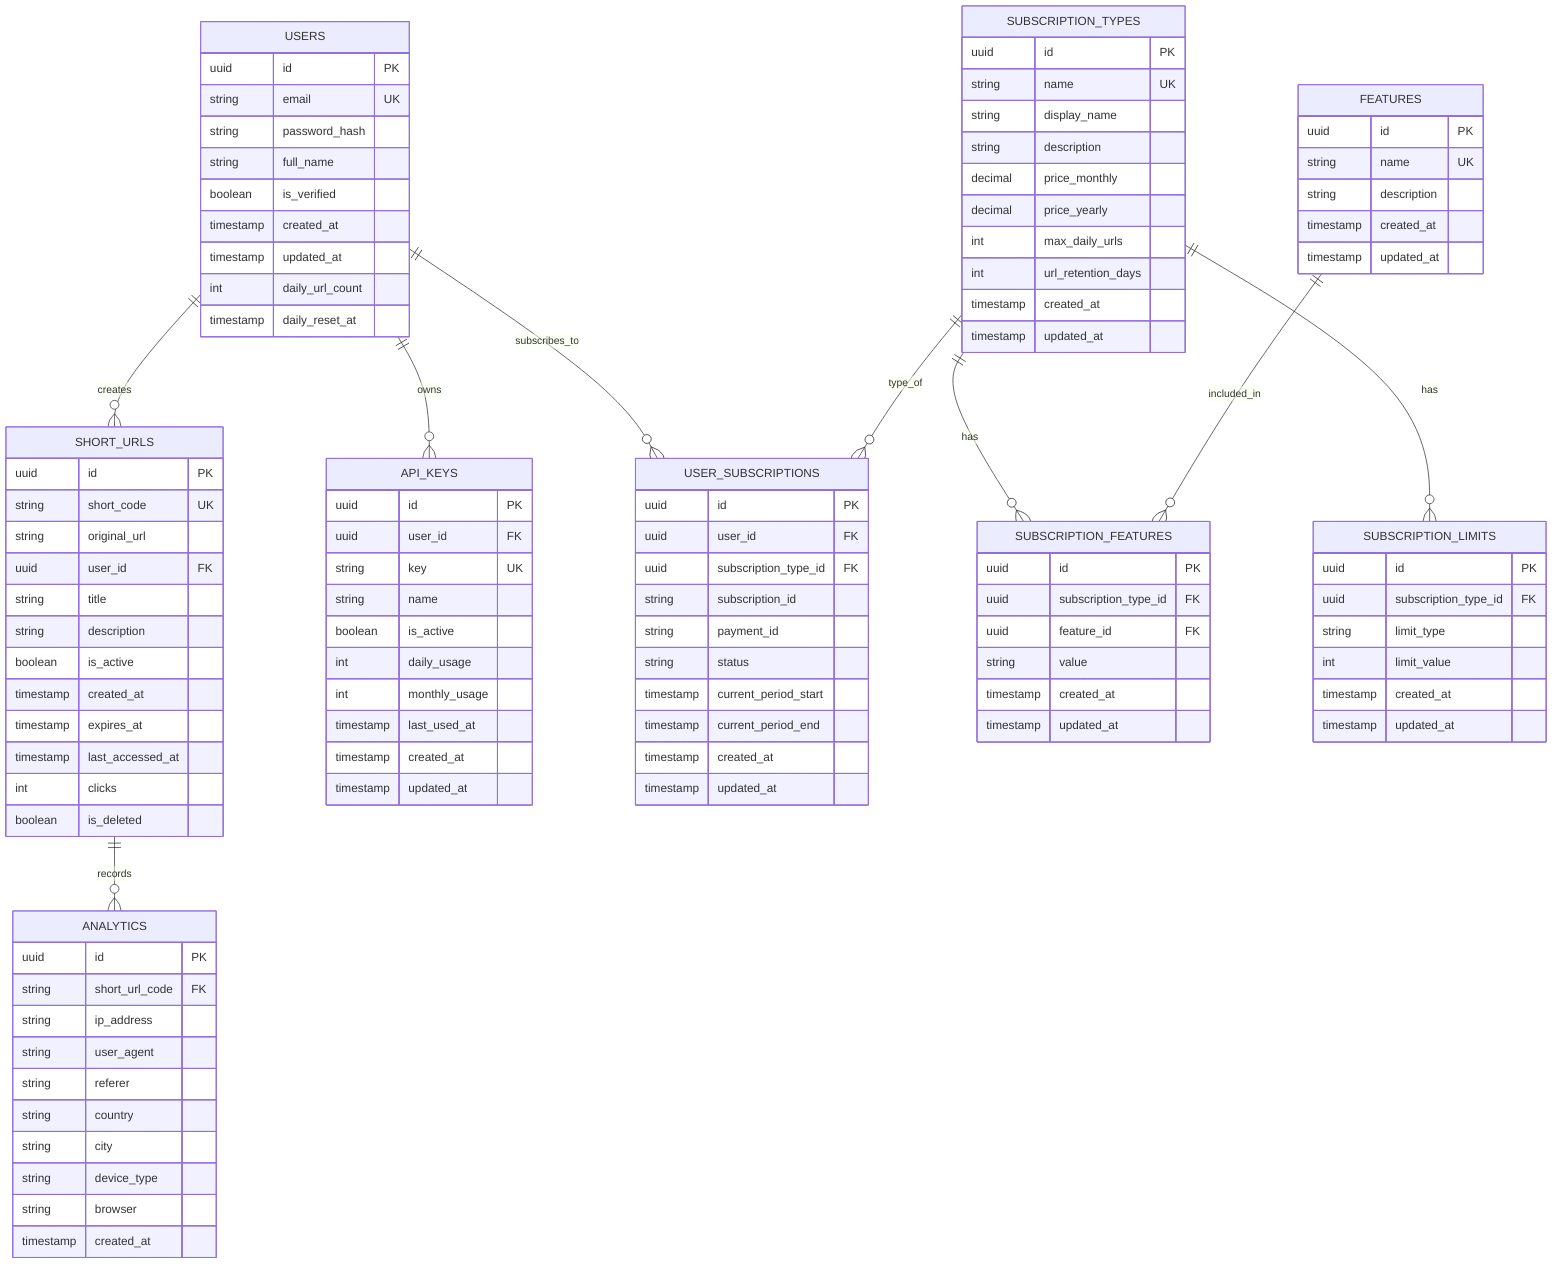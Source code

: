 erDiagram
    USERS ||--o{ SHORT_URLS : creates
    USERS ||--o{ API_KEYS : owns
    USERS ||--o{ USER_SUBSCRIPTIONS : subscribes_to
    SHORT_URLS ||--o{ ANALYTICS : records
    SUBSCRIPTION_TYPES ||--o{ SUBSCRIPTION_FEATURES : has
    SUBSCRIPTION_TYPES ||--o{ SUBSCRIPTION_LIMITS : has
    FEATURES ||--o{ SUBSCRIPTION_FEATURES : included_in
    SUBSCRIPTION_TYPES ||--o{ USER_SUBSCRIPTIONS : type_of

    USERS {
        uuid id PK
        string email UK
        string password_hash
        string full_name
        boolean is_verified
        timestamp created_at
        timestamp updated_at
        int daily_url_count
        timestamp daily_reset_at
    }

    SHORT_URLS {
        uuid id PK
        string short_code UK
        string original_url
        uuid user_id FK
        string title
        string description
        boolean is_active
        timestamp created_at
        timestamp expires_at
        timestamp last_accessed_at
        int clicks
        boolean is_deleted
    }

    ANALYTICS {
        uuid id PK
        string short_url_code FK
        string ip_address
        string user_agent
        string referer
        string country
        string city
        string device_type
        string browser
        timestamp created_at
    }

    API_KEYS {
        uuid id PK
        uuid user_id FK
        string key UK
        string name
        boolean is_active
        int daily_usage
        int monthly_usage
        timestamp last_used_at
        timestamp created_at
        timestamp updated_at
    }

    SUBSCRIPTION_TYPES {
        uuid id PK
        string name UK
        string display_name
        string description
        decimal price_monthly
        decimal price_yearly
        int max_daily_urls
        int url_retention_days
        timestamp created_at
        timestamp updated_at
    }

    FEATURES {
        uuid id PK
        string name UK
        string description
        timestamp created_at
        timestamp updated_at
    }

    SUBSCRIPTION_FEATURES {
        uuid id PK
        uuid subscription_type_id FK
        uuid feature_id FK
        string value
        timestamp created_at
        timestamp updated_at
    }

    SUBSCRIPTION_LIMITS {
        uuid id PK
        uuid subscription_type_id FK
        string limit_type
        int limit_value
        timestamp created_at
        timestamp updated_at
    }

    USER_SUBSCRIPTIONS {
        uuid id PK
        uuid user_id FK
        uuid subscription_type_id FK
        string subscription_id
        string payment_id
        string status
        timestamp current_period_start
        timestamp current_period_end
        timestamp created_at
        timestamp updated_at
    }